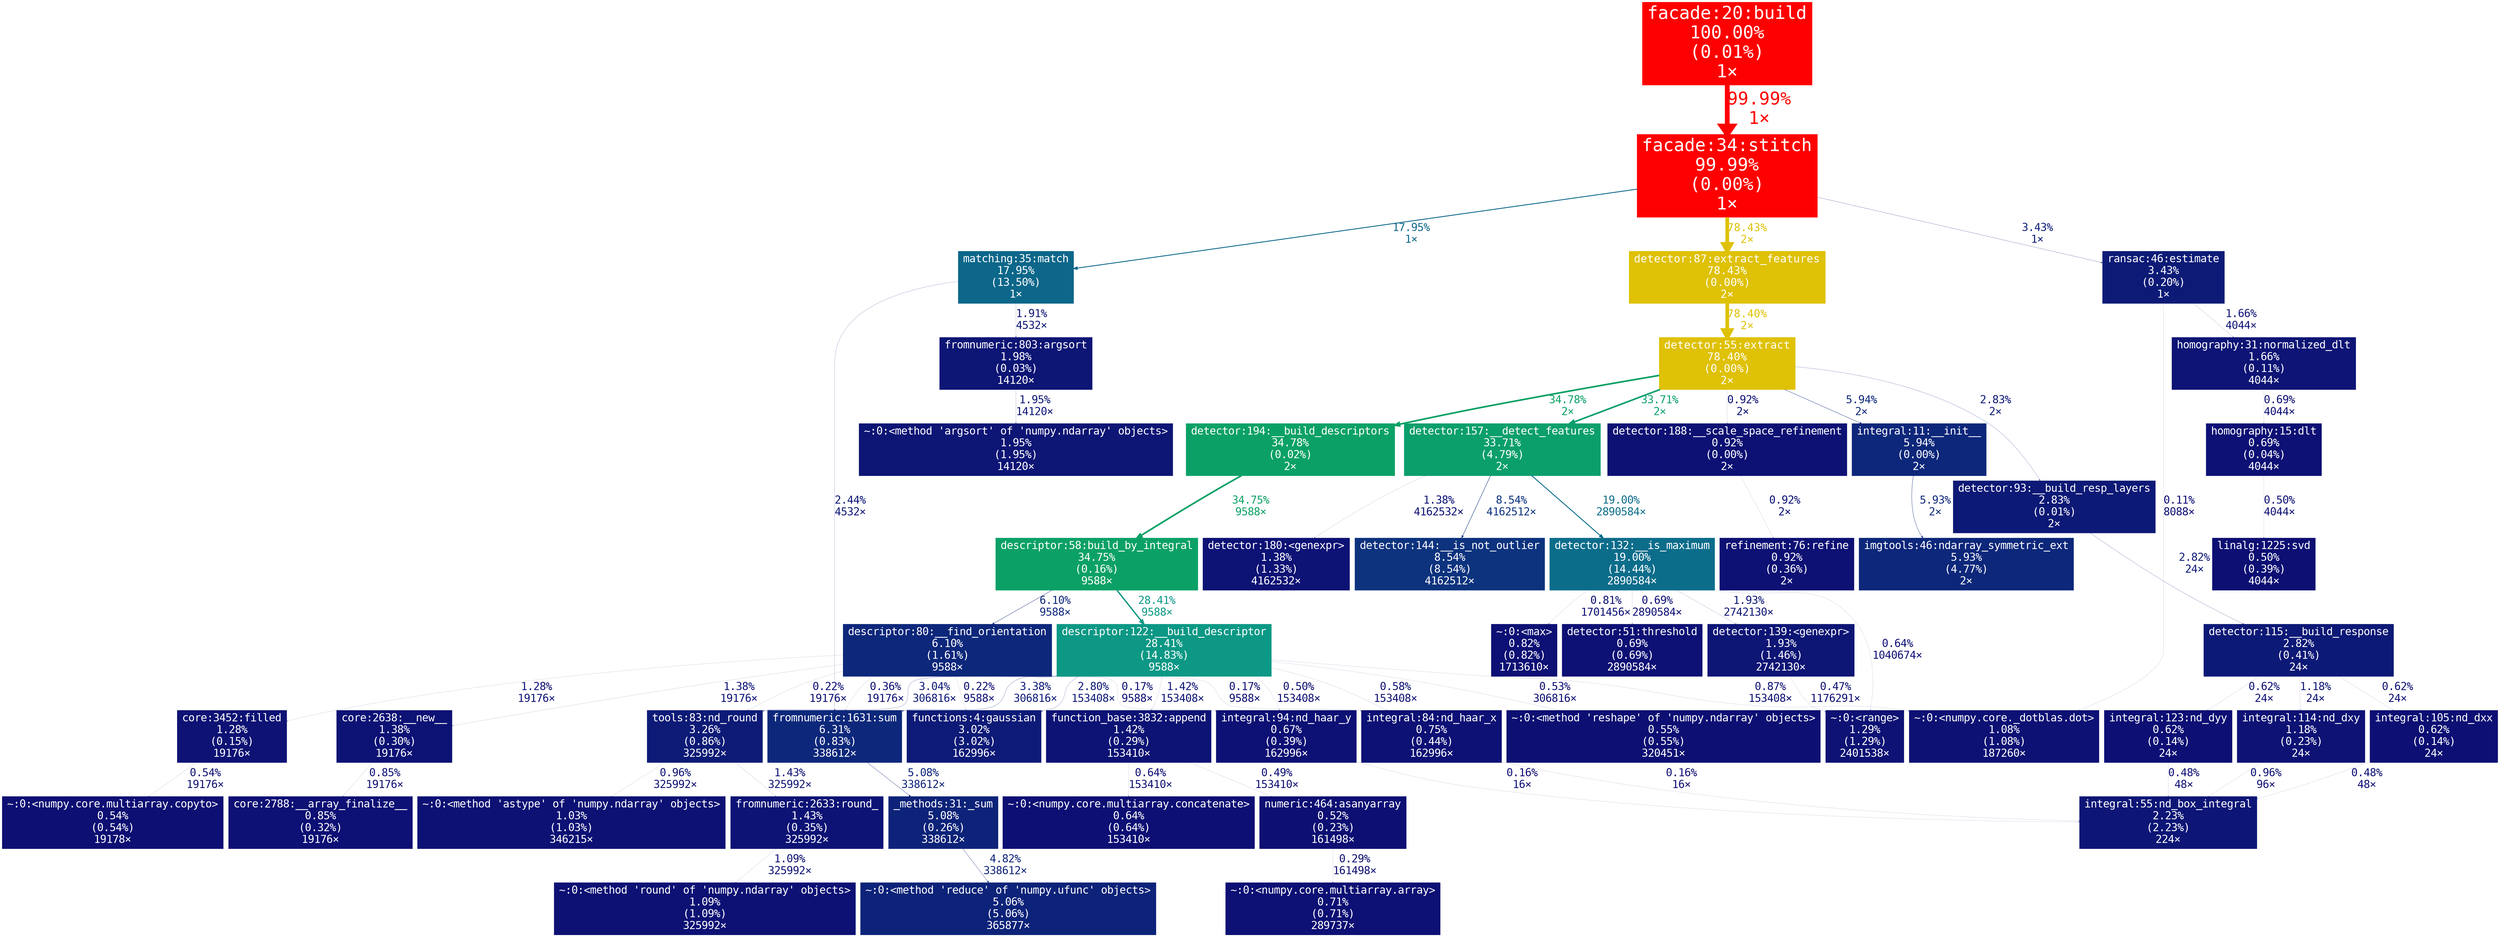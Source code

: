 digraph {
	graph [fontname=Consolas, nodesep=0.125, ranksep=0.25];
	node [fontcolor=white, fontname=Consolas, height=0, shape=box, style=filled, width=0];
	edge [fontname=Consolas];
	5 [color="#0d0f74", fontcolor="#ffffff", fontsize="18.00", label="integral:105:nd_dxx\n0.62%\n(0.14%)\n24×"];
	5 -> 110 [arrowsize="0.16", color="#0d0f73", fontcolor="#0d0f73", fontsize="18.00", label="0.48%\n48×", labeldistance="0.10", penwidth="0.10"];
	6 [color="#0d1976", fontcolor="#ffffff", fontsize="18.00", label="detector:115:__build_response\n2.82%\n(0.41%)\n24×"];
	6 -> 5 [arrowsize="0.16", color="#0d0f74", fontcolor="#0d0f74", fontsize="18.00", label="0.62%\n24×", labeldistance="0.10", penwidth="0.10"];
	6 -> 140 [arrowsize="0.16", color="#0d0f74", fontcolor="#0d0f74", fontsize="18.00", label="0.62%\n24×", labeldistance="0.10", penwidth="0.10"];
	6 -> 163 [arrowsize="0.16", color="#0d1274", fontcolor="#0d1274", fontsize="18.00", label="1.18%\n24×", labeldistance="0.10", penwidth="0.10"];
	9 [color="#0d0f73", fontcolor="#ffffff", fontsize="18.00", label="linalg:1225:svd\n0.50%\n(0.39%)\n4044×"];
	17 [color="#0d277a", fontcolor="#ffffff", fontsize="18.00", label="imgtools:46:ndarray_symmetric_ext\n5.93%\n(4.77%)\n2×"];
	21 [color="#ff0000", fontcolor="#ffffff", fontsize="29.99", label="facade:34:stitch\n99.99%\n(0.00%)\n1×"];
	21 -> 22 [arrowsize="1.25", color="#dfc105", fontcolor="#dfc105", fontsize="18.45", label="78.43%\n2×", labeldistance="6.27", penwidth="6.27"];
	21 -> 25 [arrowsize="0.60", color="#0c678a", fontcolor="#0c678a", fontsize="18.00", label="17.95%\n1×", labeldistance="1.44", penwidth="1.44"];
	21 -> 35 [arrowsize="0.26", color="#0d1b77", fontcolor="#0d1b77", fontsize="18.00", label="3.43%\n1×", labeldistance="0.27", penwidth="0.27"];
	22 [color="#dfc105", fontcolor="#ffffff", fontsize="18.45", label="detector:87:extract_features\n78.43%\n(0.00%)\n2×"];
	22 -> 45 [arrowsize="1.25", color="#dfc105", fontcolor="#dfc105", fontsize="18.44", label="78.40%\n2×", labeldistance="6.27", penwidth="6.27"];
	24 [color="#0d1575", fontcolor="#ffffff", fontsize="18.00", label="fromnumeric:803:argsort\n1.98%\n(0.03%)\n14120×"];
	24 -> 133 [arrowsize="0.20", color="#0d1575", fontcolor="#0d1575", fontsize="18.00", label="1.95%\n14120×", labeldistance="0.16", penwidth="0.16"];
	25 [color="#0c678a", fontcolor="#ffffff", fontsize="18.00", label="matching:35:match\n17.95%\n(13.50%)\n1×"];
	25 -> 24 [arrowsize="0.20", color="#0d1575", fontcolor="#0d1575", fontsize="18.00", label="1.91%\n4532×", labeldistance="0.15", penwidth="0.15"];
	25 -> 101 [arrowsize="0.22", color="#0d1776", fontcolor="#0d1776", fontsize="18.00", label="2.44%\n4532×", labeldistance="0.19", penwidth="0.19"];
	26 [color="#0d277b", fontcolor="#ffffff", fontsize="18.00", label="descriptor:80:__find_orientation\n6.10%\n(1.61%)\n9588×"];
	26 -> 51 [arrowsize="0.17", color="#0d1275", fontcolor="#0d1275", fontsize="18.00", label="1.38%\n19176×", labeldistance="0.11", penwidth="0.11"];
	26 -> 70 [arrowsize="0.16", color="#0d0d73", fontcolor="#0d0d73", fontsize="18.00", label="0.17%\n9588×", labeldistance="0.10", penwidth="0.10"];
	26 -> 90 [arrowsize="0.16", color="#0d0e73", fontcolor="#0d0e73", fontsize="18.00", label="0.22%\n19176×", labeldistance="0.10", penwidth="0.10"];
	26 -> 101 [arrowsize="0.16", color="#0d0e73", fontcolor="#0d0e73", fontsize="18.00", label="0.36%\n19176×", labeldistance="0.10", penwidth="0.10"];
	26 -> 150 [arrowsize="0.16", color="#0d1274", fontcolor="#0d1274", fontsize="18.00", label="1.28%\n19176×", labeldistance="0.10", penwidth="0.10"];
	26 -> 152 [arrowsize="0.16", color="#0d0d73", fontcolor="#0d0d73", fontsize="18.00", label="0.17%\n9588×", labeldistance="0.10", penwidth="0.10"];
	26 -> 153 [arrowsize="0.16", color="#0d0e73", fontcolor="#0d0e73", fontsize="18.00", label="0.22%\n9588×", labeldistance="0.10", penwidth="0.10"];
	31 [color="#0d1174", fontcolor="#ffffff", fontsize="18.00", label="refinement:76:refine\n0.92%\n(0.36%)\n2×"];
	35 [color="#0d1b77", fontcolor="#ffffff", fontsize="18.00", label="ransac:46:estimate\n3.43%\n(0.20%)\n1×"];
	35 -> 65 [arrowsize="0.18", color="#0d1475", fontcolor="#0d1475", fontsize="18.00", label="1.66%\n4044×", labeldistance="0.13", penwidth="0.13"];
	35 -> 121 [arrowsize="0.16", color="#0d0d73", fontcolor="#0d0d73", fontsize="18.00", label="0.11%\n8088×", labeldistance="0.10", penwidth="0.10"];
	36 [color="#0b9f6c", fontcolor="#ffffff", fontsize="18.00", label="detector:157:__detect_features\n33.71%\n(4.79%)\n2×"];
	36 -> 55 [arrowsize="0.41", color="#0d337e", fontcolor="#0d337e", fontsize="18.00", label="8.54%\n4162512×", labeldistance="0.68", penwidth="0.68"];
	36 -> 64 [arrowsize="0.17", color="#0d1275", fontcolor="#0d1275", fontsize="18.00", label="1.38%\n4162532×", labeldistance="0.11", penwidth="0.11"];
	36 -> 161 [arrowsize="0.62", color="#0c6d8b", fontcolor="#0c6d8b", fontsize="18.00", label="19.00%\n2890584×", labeldistance="1.52", penwidth="1.52"];
	45 [color="#dfc105", fontcolor="#ffffff", fontsize="18.44", label="detector:55:extract\n78.40%\n(0.00%)\n2×"];
	45 -> 36 [arrowsize="0.82", color="#0b9f6c", fontcolor="#0b9f6c", fontsize="18.00", label="33.71%\n2×", labeldistance="2.70", penwidth="2.70"];
	45 -> 78 [arrowsize="0.16", color="#0d1174", fontcolor="#0d1174", fontsize="18.00", label="0.92%\n2×", labeldistance="0.10", penwidth="0.10"];
	45 -> 115 [arrowsize="0.24", color="#0d1976", fontcolor="#0d1976", fontsize="18.00", label="2.83%\n2×", labeldistance="0.23", penwidth="0.23"];
	45 -> 116 [arrowsize="0.34", color="#0d277a", fontcolor="#0d277a", fontsize="18.00", label="5.94%\n2×", labeldistance="0.48", penwidth="0.48"];
	45 -> 227 [arrowsize="0.83", color="#0ba166", fontcolor="#0ba166", fontsize="18.00", label="34.78%\n2×", labeldistance="2.78", penwidth="2.78"];
	46 [color="#ff0000", fontcolor="#ffffff", fontsize="30.00", label="facade:20:build\n100.00%\n(0.01%)\n1×"];
	46 -> 21 [arrowsize="1.41", color="#ff0000", fontcolor="#ff0000", fontsize="29.99", label="99.99%\n1×", labeldistance="8.00", penwidth="8.00"];
	50 [color="#0d1074", fontcolor="#ffffff", fontsize="18.00", label="core:2788:__array_finalize__\n0.85%\n(0.32%)\n19176×"];
	51 [color="#0d1275", fontcolor="#ffffff", fontsize="18.00", label="core:2638:__new__\n1.38%\n(0.30%)\n19176×"];
	51 -> 50 [arrowsize="0.16", color="#0d1074", fontcolor="#0d1074", fontsize="18.00", label="0.85%\n19176×", labeldistance="0.10", penwidth="0.10"];
	55 [color="#0d337e", fontcolor="#ffffff", fontsize="18.00", label="detector:144:__is_not_outlier\n8.54%\n(8.54%)\n4162512×"];
	64 [color="#0d1275", fontcolor="#ffffff", fontsize="18.00", label="detector:180:<genexpr>\n1.38%\n(1.33%)\n4162532×"];
	65 [color="#0d1475", fontcolor="#ffffff", fontsize="18.00", label="homography:31:normalized_dlt\n1.66%\n(0.11%)\n4044×"];
	65 -> 129 [arrowsize="0.16", color="#0d1074", fontcolor="#0d1074", fontsize="18.00", label="0.69%\n4044×", labeldistance="0.10", penwidth="0.10"];
	66 [color="#0d0f74", fontcolor="#ffffff", fontsize="18.00", label="~:0:<numpy.core.multiarray.concatenate>\n0.64%\n(0.64%)\n153410×"];
	67 [color="#0d1375", fontcolor="#ffffff", fontsize="18.00", label="function_base:3832:append\n1.42%\n(0.29%)\n153410×"];
	67 -> 66 [arrowsize="0.16", color="#0d0f74", fontcolor="#0d0f74", fontsize="18.00", label="0.64%\n153410×", labeldistance="0.10", penwidth="0.10"];
	67 -> 203 [arrowsize="0.16", color="#0d0f73", fontcolor="#0d0f73", fontsize="18.00", label="0.49%\n153410×", labeldistance="0.10", penwidth="0.10"];
	70 [color="#0d1074", fontcolor="#ffffff", fontsize="18.00", label="integral:84:nd_haar_x\n0.75%\n(0.44%)\n162996×"];
	70 -> 110 [arrowsize="0.16", color="#0d0d73", fontcolor="#0d0d73", fontsize="18.00", label="0.16%\n16×", labeldistance="0.10", penwidth="0.10"];
	71 [color="#0c9885", fontcolor="#ffffff", fontsize="18.00", label="descriptor:122:__build_descriptor\n28.41%\n(14.83%)\n9588×"];
	71 -> 67 [arrowsize="0.17", color="#0d1375", fontcolor="#0d1375", fontsize="18.00", label="1.42%\n153408×", labeldistance="0.11", penwidth="0.11"];
	71 -> 70 [arrowsize="0.16", color="#0d0f73", fontcolor="#0d0f73", fontsize="18.00", label="0.58%\n153408×", labeldistance="0.10", penwidth="0.10"];
	71 -> 90 [arrowsize="0.25", color="#0d1a77", fontcolor="#0d1a77", fontsize="18.00", label="3.04%\n306816×", labeldistance="0.24", penwidth="0.24"];
	71 -> 101 [arrowsize="0.26", color="#0d1b77", fontcolor="#0d1b77", fontsize="18.00", label="3.38%\n306816×", labeldistance="0.27", penwidth="0.27"];
	71 -> 121 [arrowsize="0.16", color="#0d1074", fontcolor="#0d1074", fontsize="18.00", label="0.87%\n153408×", labeldistance="0.10", penwidth="0.10"];
	71 -> 128 [arrowsize="0.16", color="#0d0f73", fontcolor="#0d0f73", fontsize="18.00", label="0.53%\n306816×", labeldistance="0.10", penwidth="0.10"];
	71 -> 152 [arrowsize="0.16", color="#0d0f73", fontcolor="#0d0f73", fontsize="18.00", label="0.50%\n153408×", labeldistance="0.10", penwidth="0.10"];
	71 -> 153 [arrowsize="0.24", color="#0d1976", fontcolor="#0d1976", fontsize="18.00", label="2.80%\n153408×", labeldistance="0.22", penwidth="0.22"];
	78 [color="#0d1174", fontcolor="#ffffff", fontsize="18.00", label="detector:188:__scale_space_refinement\n0.92%\n(0.00%)\n2×"];
	78 -> 31 [arrowsize="0.16", color="#0d1174", fontcolor="#0d1174", fontsize="18.00", label="0.92%\n2×", labeldistance="0.10", penwidth="0.10"];
	79 [color="#0d2379", fontcolor="#ffffff", fontsize="18.00", label="~:0:<method 'reduce' of 'numpy.ufunc' objects>\n5.06%\n(5.06%)\n365877×"];
	81 [color="#0d2379", fontcolor="#ffffff", fontsize="18.00", label="_methods:31:_sum\n5.08%\n(0.26%)\n338612×"];
	81 -> 79 [arrowsize="0.31", color="#0d2279", fontcolor="#0d2279", fontsize="18.00", label="4.82%\n338612×", labeldistance="0.39", penwidth="0.39"];
	89 [color="#0d1174", fontcolor="#ffffff", fontsize="18.00", label="~:0:<method 'astype' of 'numpy.ndarray' objects>\n1.03%\n(1.03%)\n346215×"];
	90 [color="#0d1b77", fontcolor="#ffffff", fontsize="18.00", label="tools:83:nd_round\n3.26%\n(0.86%)\n325992×"];
	90 -> 89 [arrowsize="0.16", color="#0d1174", fontcolor="#0d1174", fontsize="18.00", label="0.96%\n325992×", labeldistance="0.10", penwidth="0.10"];
	90 -> 191 [arrowsize="0.17", color="#0d1375", fontcolor="#0d1375", fontsize="18.00", label="1.43%\n325992×", labeldistance="0.11", penwidth="0.11"];
	101 [color="#0d287b", fontcolor="#ffffff", fontsize="18.00", label="fromnumeric:1631:sum\n6.31%\n(0.83%)\n338612×"];
	101 -> 81 [arrowsize="0.32", color="#0d2379", fontcolor="#0d2379", fontsize="18.00", label="5.08%\n338612×", labeldistance="0.41", penwidth="0.41"];
	106 [color="#0ba166", fontcolor="#ffffff", fontsize="18.00", label="descriptor:58:build_by_integral\n34.75%\n(0.16%)\n9588×"];
	106 -> 26 [arrowsize="0.35", color="#0d277b", fontcolor="#0d277b", fontsize="18.00", label="6.10%\n9588×", labeldistance="0.49", penwidth="0.49"];
	106 -> 71 [arrowsize="0.75", color="#0c9885", fontcolor="#0c9885", fontsize="18.00", label="28.41%\n9588×", labeldistance="2.27", penwidth="2.27"];
	110 [color="#0d1676", fontcolor="#ffffff", fontsize="18.00", label="integral:55:nd_box_integral\n2.23%\n(2.23%)\n224×"];
	115 [color="#0d1976", fontcolor="#ffffff", fontsize="18.00", label="detector:93:__build_resp_layers\n2.83%\n(0.01%)\n2×"];
	115 -> 6 [arrowsize="0.24", color="#0d1976", fontcolor="#0d1976", fontsize="18.00", label="2.82%\n24×", labeldistance="0.23", penwidth="0.23"];
	116 [color="#0d277a", fontcolor="#ffffff", fontsize="18.00", label="integral:11:__init__\n5.94%\n(0.00%)\n2×"];
	116 -> 17 [arrowsize="0.34", color="#0d277a", fontcolor="#0d277a", fontsize="18.00", label="5.93%\n2×", labeldistance="0.47", penwidth="0.47"];
	121 [color="#0d1174", fontcolor="#ffffff", fontsize="18.00", label="~:0:<numpy.core._dotblas.dot>\n1.08%\n(1.08%)\n187260×"];
	128 [color="#0d0f73", fontcolor="#ffffff", fontsize="18.00", label="~:0:<method 'reshape' of 'numpy.ndarray' objects>\n0.55%\n(0.55%)\n320451×"];
	129 [color="#0d1074", fontcolor="#ffffff", fontsize="18.00", label="homography:15:dlt\n0.69%\n(0.04%)\n4044×"];
	129 -> 9 [arrowsize="0.16", color="#0d0f73", fontcolor="#0d0f73", fontsize="18.00", label="0.50%\n4044×", labeldistance="0.10", penwidth="0.10"];
	133 [color="#0d1575", fontcolor="#ffffff", fontsize="18.00", label="~:0:<method 'argsort' of 'numpy.ndarray' objects>\n1.95%\n(1.95%)\n14120×"];
	140 [color="#0d0f74", fontcolor="#ffffff", fontsize="18.00", label="integral:123:nd_dyy\n0.62%\n(0.14%)\n24×"];
	140 -> 110 [arrowsize="0.16", color="#0d0f73", fontcolor="#0d0f73", fontsize="18.00", label="0.48%\n48×", labeldistance="0.10", penwidth="0.10"];
	150 [color="#0d1274", fontcolor="#ffffff", fontsize="18.00", label="core:3452:filled\n1.28%\n(0.15%)\n19176×"];
	150 -> 263 [arrowsize="0.16", color="#0d0f73", fontcolor="#0d0f73", fontsize="18.00", label="0.54%\n19176×", labeldistance="0.10", penwidth="0.10"];
	152 [color="#0d1074", fontcolor="#ffffff", fontsize="18.00", label="integral:94:nd_haar_y\n0.67%\n(0.39%)\n162996×"];
	152 -> 110 [arrowsize="0.16", color="#0d0d73", fontcolor="#0d0d73", fontsize="18.00", label="0.16%\n16×", labeldistance="0.10", penwidth="0.10"];
	153 [color="#0d1a77", fontcolor="#ffffff", fontsize="18.00", label="functions:4:gaussian\n3.02%\n(3.02%)\n162996×"];
	160 [color="#0d1575", fontcolor="#ffffff", fontsize="18.00", label="detector:139:<genexpr>\n1.93%\n(1.46%)\n2742130×"];
	160 -> 231 [arrowsize="0.16", color="#0d0f73", fontcolor="#0d0f73", fontsize="18.00", label="0.47%\n1176291×", labeldistance="0.10", penwidth="0.10"];
	161 [color="#0c6d8b", fontcolor="#ffffff", fontsize="18.00", label="detector:132:__is_maximum\n19.00%\n(14.44%)\n2890584×"];
	161 -> 160 [arrowsize="0.20", color="#0d1575", fontcolor="#0d1575", fontsize="18.00", label="1.93%\n2742130×", labeldistance="0.15", penwidth="0.15"];
	161 -> 172 [arrowsize="0.16", color="#0d1074", fontcolor="#0d1074", fontsize="18.00", label="0.81%\n1701456×", labeldistance="0.10", penwidth="0.10"];
	161 -> 174 [arrowsize="0.16", color="#0d1074", fontcolor="#0d1074", fontsize="18.00", label="0.69%\n2890584×", labeldistance="0.10", penwidth="0.10"];
	161 -> 231 [arrowsize="0.16", color="#0d0f74", fontcolor="#0d0f74", fontsize="18.00", label="0.64%\n1040674×", labeldistance="0.10", penwidth="0.10"];
	163 [color="#0d1274", fontcolor="#ffffff", fontsize="18.00", label="integral:114:nd_dxy\n1.18%\n(0.23%)\n24×"];
	163 -> 110 [arrowsize="0.16", color="#0d1174", fontcolor="#0d1174", fontsize="18.00", label="0.96%\n96×", labeldistance="0.10", penwidth="0.10"];
	172 [color="#0d1074", fontcolor="#ffffff", fontsize="18.00", label="~:0:<max>\n0.82%\n(0.82%)\n1713610×"];
	174 [color="#0d1074", fontcolor="#ffffff", fontsize="18.00", label="detector:51:threshold\n0.69%\n(0.69%)\n2890584×"];
	191 [color="#0d1375", fontcolor="#ffffff", fontsize="18.00", label="fromnumeric:2633:round_\n1.43%\n(0.35%)\n325992×"];
	191 -> 257 [arrowsize="0.16", color="#0d1174", fontcolor="#0d1174", fontsize="18.00", label="1.09%\n325992×", labeldistance="0.10", penwidth="0.10"];
	200 [color="#0d1074", fontcolor="#ffffff", fontsize="18.00", label="~:0:<numpy.core.multiarray.array>\n0.71%\n(0.71%)\n289737×"];
	203 [color="#0d0f73", fontcolor="#ffffff", fontsize="18.00", label="numeric:464:asanyarray\n0.52%\n(0.23%)\n161498×"];
	203 -> 200 [arrowsize="0.16", color="#0d0e73", fontcolor="#0d0e73", fontsize="18.00", label="0.29%\n161498×", labeldistance="0.10", penwidth="0.10"];
	227 [color="#0ba166", fontcolor="#ffffff", fontsize="18.00", label="detector:194:__build_descriptors\n34.78%\n(0.02%)\n2×"];
	227 -> 106 [arrowsize="0.83", color="#0ba166", fontcolor="#0ba166", fontsize="18.00", label="34.75%\n9588×", labeldistance="2.78", penwidth="2.78"];
	231 [color="#0d1274", fontcolor="#ffffff", fontsize="18.00", label="~:0:<range>\n1.29%\n(1.29%)\n2401538×"];
	257 [color="#0d1174", fontcolor="#ffffff", fontsize="18.00", label="~:0:<method 'round' of 'numpy.ndarray' objects>\n1.09%\n(1.09%)\n325992×"];
	263 [color="#0d0f73", fontcolor="#ffffff", fontsize="18.00", label="~:0:<numpy.core.multiarray.copyto>\n0.54%\n(0.54%)\n19178×"];
}
